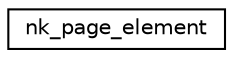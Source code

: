 digraph "Graphical Class Hierarchy"
{
 // LATEX_PDF_SIZE
  edge [fontname="Helvetica",fontsize="10",labelfontname="Helvetica",labelfontsize="10"];
  node [fontname="Helvetica",fontsize="10",shape=record];
  rankdir="LR";
  Node0 [label="nk_page_element",height=0.2,width=0.4,color="black", fillcolor="white", style="filled",URL="$structnk__page__element.html",tooltip=" "];
}
